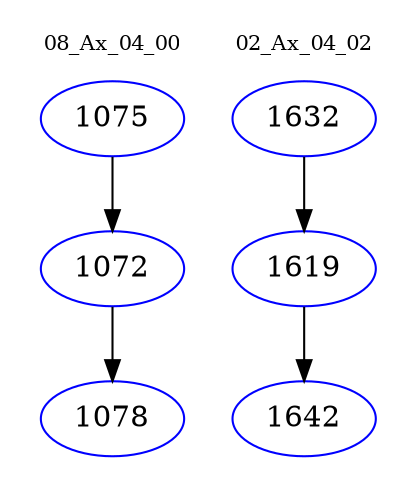 digraph{
subgraph cluster_0 {
color = white
label = "08_Ax_04_00";
fontsize=10;
T0_1075 [label="1075", color="blue"]
T0_1075 -> T0_1072 [color="black"]
T0_1072 [label="1072", color="blue"]
T0_1072 -> T0_1078 [color="black"]
T0_1078 [label="1078", color="blue"]
}
subgraph cluster_1 {
color = white
label = "02_Ax_04_02";
fontsize=10;
T1_1632 [label="1632", color="blue"]
T1_1632 -> T1_1619 [color="black"]
T1_1619 [label="1619", color="blue"]
T1_1619 -> T1_1642 [color="black"]
T1_1642 [label="1642", color="blue"]
}
}
